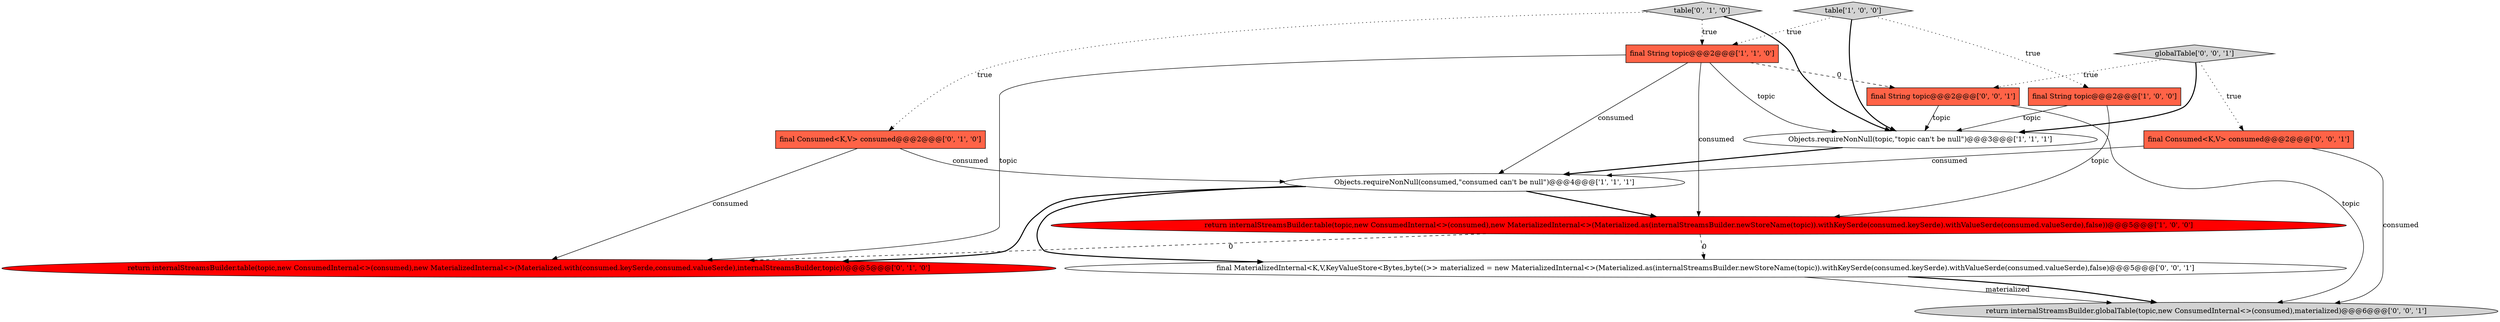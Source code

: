 digraph {
4 [style = filled, label = "Objects.requireNonNull(consumed,\"consumed can't be null\")@@@4@@@['1', '1', '1']", fillcolor = white, shape = ellipse image = "AAA0AAABBB1BBB"];
7 [style = filled, label = "return internalStreamsBuilder.table(topic,new ConsumedInternal<>(consumed),new MaterializedInternal<>(Materialized.with(consumed.keySerde,consumed.valueSerde),internalStreamsBuilder,topic))@@@5@@@['0', '1', '0']", fillcolor = red, shape = ellipse image = "AAA1AAABBB2BBB"];
2 [style = filled, label = "final String topic@@@2@@@['1', '1', '0']", fillcolor = tomato, shape = box image = "AAA0AAABBB1BBB"];
0 [style = filled, label = "Objects.requireNonNull(topic,\"topic can't be null\")@@@3@@@['1', '1', '1']", fillcolor = white, shape = ellipse image = "AAA0AAABBB1BBB"];
5 [style = filled, label = "table['1', '0', '0']", fillcolor = lightgray, shape = diamond image = "AAA0AAABBB1BBB"];
8 [style = filled, label = "table['0', '1', '0']", fillcolor = lightgray, shape = diamond image = "AAA0AAABBB2BBB"];
9 [style = filled, label = "final Consumed<K,V> consumed@@@2@@@['0', '0', '1']", fillcolor = tomato, shape = box image = "AAA0AAABBB3BBB"];
10 [style = filled, label = "return internalStreamsBuilder.globalTable(topic,new ConsumedInternal<>(consumed),materialized)@@@6@@@['0', '0', '1']", fillcolor = lightgray, shape = ellipse image = "AAA0AAABBB3BBB"];
13 [style = filled, label = "globalTable['0', '0', '1']", fillcolor = lightgray, shape = diamond image = "AAA0AAABBB3BBB"];
3 [style = filled, label = "return internalStreamsBuilder.table(topic,new ConsumedInternal<>(consumed),new MaterializedInternal<>(Materialized.as(internalStreamsBuilder.newStoreName(topic)).withKeySerde(consumed.keySerde).withValueSerde(consumed.valueSerde),false))@@@5@@@['1', '0', '0']", fillcolor = red, shape = ellipse image = "AAA1AAABBB1BBB"];
6 [style = filled, label = "final Consumed<K,V> consumed@@@2@@@['0', '1', '0']", fillcolor = tomato, shape = box image = "AAA0AAABBB2BBB"];
11 [style = filled, label = "final String topic@@@2@@@['0', '0', '1']", fillcolor = tomato, shape = box image = "AAA0AAABBB3BBB"];
12 [style = filled, label = "final MaterializedInternal<K,V,KeyValueStore<Bytes,byte((>> materialized = new MaterializedInternal<>(Materialized.as(internalStreamsBuilder.newStoreName(topic)).withKeySerde(consumed.keySerde).withValueSerde(consumed.valueSerde),false)@@@5@@@['0', '0', '1']", fillcolor = white, shape = ellipse image = "AAA0AAABBB3BBB"];
1 [style = filled, label = "final String topic@@@2@@@['1', '0', '0']", fillcolor = tomato, shape = box image = "AAA0AAABBB1BBB"];
4->3 [style = bold, label=""];
1->3 [style = solid, label="topic"];
2->3 [style = solid, label="consumed"];
2->4 [style = solid, label="consumed"];
11->10 [style = solid, label="topic"];
9->10 [style = solid, label="consumed"];
3->7 [style = dashed, label="0"];
2->0 [style = solid, label="topic"];
8->2 [style = dotted, label="true"];
5->1 [style = dotted, label="true"];
2->7 [style = solid, label="topic"];
4->7 [style = bold, label=""];
12->10 [style = solid, label="materialized"];
8->0 [style = bold, label=""];
12->10 [style = bold, label=""];
8->6 [style = dotted, label="true"];
3->12 [style = dashed, label="0"];
5->0 [style = bold, label=""];
6->7 [style = solid, label="consumed"];
0->4 [style = bold, label=""];
1->0 [style = solid, label="topic"];
11->0 [style = solid, label="topic"];
6->4 [style = solid, label="consumed"];
4->12 [style = bold, label=""];
13->11 [style = dotted, label="true"];
2->11 [style = dashed, label="0"];
9->4 [style = solid, label="consumed"];
5->2 [style = dotted, label="true"];
13->0 [style = bold, label=""];
13->9 [style = dotted, label="true"];
}
